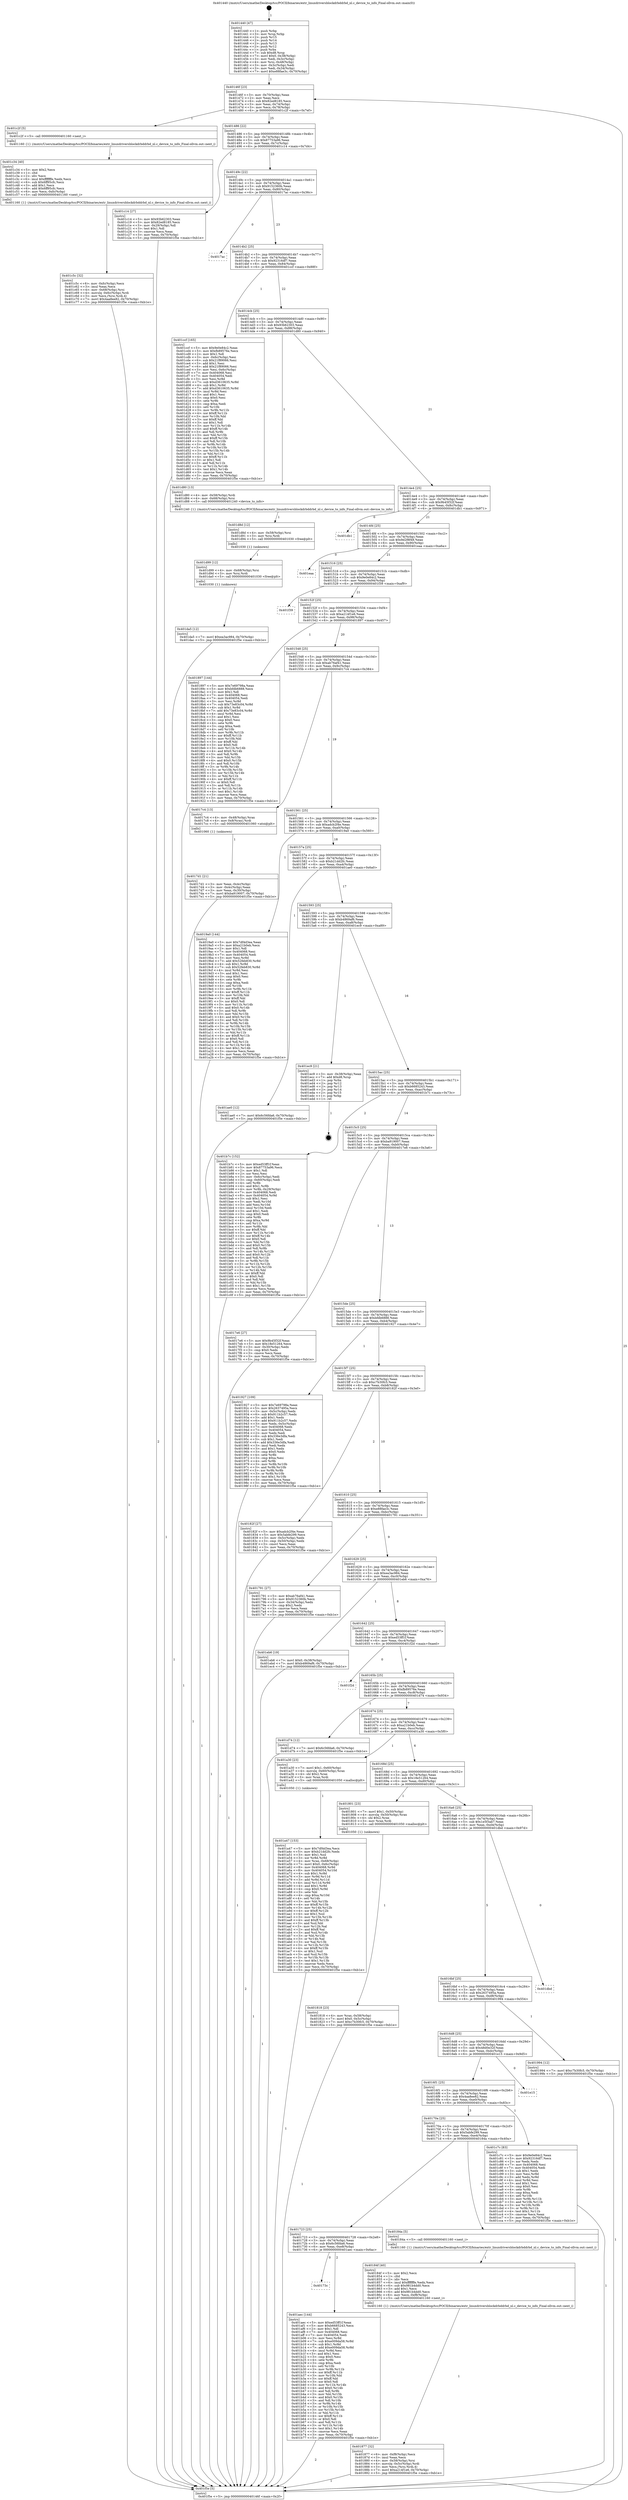 digraph "0x401440" {
  label = "0x401440 (/mnt/c/Users/mathe/Desktop/tcc/POCII/binaries/extr_linuxdriversblockdrbddrbd_nl.c_device_to_info_Final-ollvm.out::main(0))"
  labelloc = "t"
  node[shape=record]

  Entry [label="",width=0.3,height=0.3,shape=circle,fillcolor=black,style=filled]
  "0x40146f" [label="{
     0x40146f [23]\l
     | [instrs]\l
     &nbsp;&nbsp;0x40146f \<+3\>: mov -0x70(%rbp),%eax\l
     &nbsp;&nbsp;0x401472 \<+2\>: mov %eax,%ecx\l
     &nbsp;&nbsp;0x401474 \<+6\>: sub $0x82ed8185,%ecx\l
     &nbsp;&nbsp;0x40147a \<+3\>: mov %eax,-0x74(%rbp)\l
     &nbsp;&nbsp;0x40147d \<+3\>: mov %ecx,-0x78(%rbp)\l
     &nbsp;&nbsp;0x401480 \<+6\>: je 0000000000401c2f \<main+0x7ef\>\l
  }"]
  "0x401c2f" [label="{
     0x401c2f [5]\l
     | [instrs]\l
     &nbsp;&nbsp;0x401c2f \<+5\>: call 0000000000401160 \<next_i\>\l
     | [calls]\l
     &nbsp;&nbsp;0x401160 \{1\} (/mnt/c/Users/mathe/Desktop/tcc/POCII/binaries/extr_linuxdriversblockdrbddrbd_nl.c_device_to_info_Final-ollvm.out::next_i)\l
  }"]
  "0x401486" [label="{
     0x401486 [22]\l
     | [instrs]\l
     &nbsp;&nbsp;0x401486 \<+5\>: jmp 000000000040148b \<main+0x4b\>\l
     &nbsp;&nbsp;0x40148b \<+3\>: mov -0x74(%rbp),%eax\l
     &nbsp;&nbsp;0x40148e \<+5\>: sub $0x87753a96,%eax\l
     &nbsp;&nbsp;0x401493 \<+3\>: mov %eax,-0x7c(%rbp)\l
     &nbsp;&nbsp;0x401496 \<+6\>: je 0000000000401c14 \<main+0x7d4\>\l
  }"]
  Exit [label="",width=0.3,height=0.3,shape=circle,fillcolor=black,style=filled,peripheries=2]
  "0x401c14" [label="{
     0x401c14 [27]\l
     | [instrs]\l
     &nbsp;&nbsp;0x401c14 \<+5\>: mov $0x93b62303,%eax\l
     &nbsp;&nbsp;0x401c19 \<+5\>: mov $0x82ed8185,%ecx\l
     &nbsp;&nbsp;0x401c1e \<+3\>: mov -0x29(%rbp),%dl\l
     &nbsp;&nbsp;0x401c21 \<+3\>: test $0x1,%dl\l
     &nbsp;&nbsp;0x401c24 \<+3\>: cmovne %ecx,%eax\l
     &nbsp;&nbsp;0x401c27 \<+3\>: mov %eax,-0x70(%rbp)\l
     &nbsp;&nbsp;0x401c2a \<+5\>: jmp 0000000000401f5e \<main+0xb1e\>\l
  }"]
  "0x40149c" [label="{
     0x40149c [22]\l
     | [instrs]\l
     &nbsp;&nbsp;0x40149c \<+5\>: jmp 00000000004014a1 \<main+0x61\>\l
     &nbsp;&nbsp;0x4014a1 \<+3\>: mov -0x74(%rbp),%eax\l
     &nbsp;&nbsp;0x4014a4 \<+5\>: sub $0x9152360b,%eax\l
     &nbsp;&nbsp;0x4014a9 \<+3\>: mov %eax,-0x80(%rbp)\l
     &nbsp;&nbsp;0x4014ac \<+6\>: je 00000000004017ac \<main+0x36c\>\l
  }"]
  "0x401da5" [label="{
     0x401da5 [12]\l
     | [instrs]\l
     &nbsp;&nbsp;0x401da5 \<+7\>: movl $0xea3ac984,-0x70(%rbp)\l
     &nbsp;&nbsp;0x401dac \<+5\>: jmp 0000000000401f5e \<main+0xb1e\>\l
  }"]
  "0x4017ac" [label="{
     0x4017ac\l
  }", style=dashed]
  "0x4014b2" [label="{
     0x4014b2 [25]\l
     | [instrs]\l
     &nbsp;&nbsp;0x4014b2 \<+5\>: jmp 00000000004014b7 \<main+0x77\>\l
     &nbsp;&nbsp;0x4014b7 \<+3\>: mov -0x74(%rbp),%eax\l
     &nbsp;&nbsp;0x4014ba \<+5\>: sub $0x92316df7,%eax\l
     &nbsp;&nbsp;0x4014bf \<+6\>: mov %eax,-0x84(%rbp)\l
     &nbsp;&nbsp;0x4014c5 \<+6\>: je 0000000000401ccf \<main+0x88f\>\l
  }"]
  "0x401d99" [label="{
     0x401d99 [12]\l
     | [instrs]\l
     &nbsp;&nbsp;0x401d99 \<+4\>: mov -0x68(%rbp),%rsi\l
     &nbsp;&nbsp;0x401d9d \<+3\>: mov %rsi,%rdi\l
     &nbsp;&nbsp;0x401da0 \<+5\>: call 0000000000401030 \<free@plt\>\l
     | [calls]\l
     &nbsp;&nbsp;0x401030 \{1\} (unknown)\l
  }"]
  "0x401ccf" [label="{
     0x401ccf [165]\l
     | [instrs]\l
     &nbsp;&nbsp;0x401ccf \<+5\>: mov $0x9e0e84c2,%eax\l
     &nbsp;&nbsp;0x401cd4 \<+5\>: mov $0xfb89576e,%ecx\l
     &nbsp;&nbsp;0x401cd9 \<+2\>: mov $0x1,%dl\l
     &nbsp;&nbsp;0x401cdb \<+3\>: mov -0x6c(%rbp),%esi\l
     &nbsp;&nbsp;0x401cde \<+6\>: sub $0x21f89066,%esi\l
     &nbsp;&nbsp;0x401ce4 \<+3\>: add $0x1,%esi\l
     &nbsp;&nbsp;0x401ce7 \<+6\>: add $0x21f89066,%esi\l
     &nbsp;&nbsp;0x401ced \<+3\>: mov %esi,-0x6c(%rbp)\l
     &nbsp;&nbsp;0x401cf0 \<+7\>: mov 0x404068,%esi\l
     &nbsp;&nbsp;0x401cf7 \<+7\>: mov 0x404054,%edi\l
     &nbsp;&nbsp;0x401cfe \<+3\>: mov %esi,%r8d\l
     &nbsp;&nbsp;0x401d01 \<+7\>: sub $0xd3610635,%r8d\l
     &nbsp;&nbsp;0x401d08 \<+4\>: sub $0x1,%r8d\l
     &nbsp;&nbsp;0x401d0c \<+7\>: add $0xd3610635,%r8d\l
     &nbsp;&nbsp;0x401d13 \<+4\>: imul %r8d,%esi\l
     &nbsp;&nbsp;0x401d17 \<+3\>: and $0x1,%esi\l
     &nbsp;&nbsp;0x401d1a \<+3\>: cmp $0x0,%esi\l
     &nbsp;&nbsp;0x401d1d \<+4\>: sete %r9b\l
     &nbsp;&nbsp;0x401d21 \<+3\>: cmp $0xa,%edi\l
     &nbsp;&nbsp;0x401d24 \<+4\>: setl %r10b\l
     &nbsp;&nbsp;0x401d28 \<+3\>: mov %r9b,%r11b\l
     &nbsp;&nbsp;0x401d2b \<+4\>: xor $0xff,%r11b\l
     &nbsp;&nbsp;0x401d2f \<+3\>: mov %r10b,%bl\l
     &nbsp;&nbsp;0x401d32 \<+3\>: xor $0xff,%bl\l
     &nbsp;&nbsp;0x401d35 \<+3\>: xor $0x1,%dl\l
     &nbsp;&nbsp;0x401d38 \<+3\>: mov %r11b,%r14b\l
     &nbsp;&nbsp;0x401d3b \<+4\>: and $0xff,%r14b\l
     &nbsp;&nbsp;0x401d3f \<+3\>: and %dl,%r9b\l
     &nbsp;&nbsp;0x401d42 \<+3\>: mov %bl,%r15b\l
     &nbsp;&nbsp;0x401d45 \<+4\>: and $0xff,%r15b\l
     &nbsp;&nbsp;0x401d49 \<+3\>: and %dl,%r10b\l
     &nbsp;&nbsp;0x401d4c \<+3\>: or %r9b,%r14b\l
     &nbsp;&nbsp;0x401d4f \<+3\>: or %r10b,%r15b\l
     &nbsp;&nbsp;0x401d52 \<+3\>: xor %r15b,%r14b\l
     &nbsp;&nbsp;0x401d55 \<+3\>: or %bl,%r11b\l
     &nbsp;&nbsp;0x401d58 \<+4\>: xor $0xff,%r11b\l
     &nbsp;&nbsp;0x401d5c \<+3\>: or $0x1,%dl\l
     &nbsp;&nbsp;0x401d5f \<+3\>: and %dl,%r11b\l
     &nbsp;&nbsp;0x401d62 \<+3\>: or %r11b,%r14b\l
     &nbsp;&nbsp;0x401d65 \<+4\>: test $0x1,%r14b\l
     &nbsp;&nbsp;0x401d69 \<+3\>: cmovne %ecx,%eax\l
     &nbsp;&nbsp;0x401d6c \<+3\>: mov %eax,-0x70(%rbp)\l
     &nbsp;&nbsp;0x401d6f \<+5\>: jmp 0000000000401f5e \<main+0xb1e\>\l
  }"]
  "0x4014cb" [label="{
     0x4014cb [25]\l
     | [instrs]\l
     &nbsp;&nbsp;0x4014cb \<+5\>: jmp 00000000004014d0 \<main+0x90\>\l
     &nbsp;&nbsp;0x4014d0 \<+3\>: mov -0x74(%rbp),%eax\l
     &nbsp;&nbsp;0x4014d3 \<+5\>: sub $0x93b62303,%eax\l
     &nbsp;&nbsp;0x4014d8 \<+6\>: mov %eax,-0x88(%rbp)\l
     &nbsp;&nbsp;0x4014de \<+6\>: je 0000000000401d80 \<main+0x940\>\l
  }"]
  "0x401d8d" [label="{
     0x401d8d [12]\l
     | [instrs]\l
     &nbsp;&nbsp;0x401d8d \<+4\>: mov -0x58(%rbp),%rsi\l
     &nbsp;&nbsp;0x401d91 \<+3\>: mov %rsi,%rdi\l
     &nbsp;&nbsp;0x401d94 \<+5\>: call 0000000000401030 \<free@plt\>\l
     | [calls]\l
     &nbsp;&nbsp;0x401030 \{1\} (unknown)\l
  }"]
  "0x401d80" [label="{
     0x401d80 [13]\l
     | [instrs]\l
     &nbsp;&nbsp;0x401d80 \<+4\>: mov -0x58(%rbp),%rdi\l
     &nbsp;&nbsp;0x401d84 \<+4\>: mov -0x68(%rbp),%rsi\l
     &nbsp;&nbsp;0x401d88 \<+5\>: call 0000000000401240 \<device_to_info\>\l
     | [calls]\l
     &nbsp;&nbsp;0x401240 \{1\} (/mnt/c/Users/mathe/Desktop/tcc/POCII/binaries/extr_linuxdriversblockdrbddrbd_nl.c_device_to_info_Final-ollvm.out::device_to_info)\l
  }"]
  "0x4014e4" [label="{
     0x4014e4 [25]\l
     | [instrs]\l
     &nbsp;&nbsp;0x4014e4 \<+5\>: jmp 00000000004014e9 \<main+0xa9\>\l
     &nbsp;&nbsp;0x4014e9 \<+3\>: mov -0x74(%rbp),%eax\l
     &nbsp;&nbsp;0x4014ec \<+5\>: sub $0x9b45f32f,%eax\l
     &nbsp;&nbsp;0x4014f1 \<+6\>: mov %eax,-0x8c(%rbp)\l
     &nbsp;&nbsp;0x4014f7 \<+6\>: je 0000000000401db1 \<main+0x971\>\l
  }"]
  "0x401c5c" [label="{
     0x401c5c [32]\l
     | [instrs]\l
     &nbsp;&nbsp;0x401c5c \<+6\>: mov -0xfc(%rbp),%ecx\l
     &nbsp;&nbsp;0x401c62 \<+3\>: imul %eax,%ecx\l
     &nbsp;&nbsp;0x401c65 \<+4\>: mov -0x68(%rbp),%rsi\l
     &nbsp;&nbsp;0x401c69 \<+4\>: movslq -0x6c(%rbp),%rdi\l
     &nbsp;&nbsp;0x401c6d \<+3\>: mov %ecx,(%rsi,%rdi,4)\l
     &nbsp;&nbsp;0x401c70 \<+7\>: movl $0x4aa8ee82,-0x70(%rbp)\l
     &nbsp;&nbsp;0x401c77 \<+5\>: jmp 0000000000401f5e \<main+0xb1e\>\l
  }"]
  "0x401db1" [label="{
     0x401db1\l
  }", style=dashed]
  "0x4014fd" [label="{
     0x4014fd [25]\l
     | [instrs]\l
     &nbsp;&nbsp;0x4014fd \<+5\>: jmp 0000000000401502 \<main+0xc2\>\l
     &nbsp;&nbsp;0x401502 \<+3\>: mov -0x74(%rbp),%eax\l
     &nbsp;&nbsp;0x401505 \<+5\>: sub $0x9d2f8f48,%eax\l
     &nbsp;&nbsp;0x40150a \<+6\>: mov %eax,-0x90(%rbp)\l
     &nbsp;&nbsp;0x401510 \<+6\>: je 0000000000401eaa \<main+0xa6a\>\l
  }"]
  "0x401c34" [label="{
     0x401c34 [40]\l
     | [instrs]\l
     &nbsp;&nbsp;0x401c34 \<+5\>: mov $0x2,%ecx\l
     &nbsp;&nbsp;0x401c39 \<+1\>: cltd\l
     &nbsp;&nbsp;0x401c3a \<+2\>: idiv %ecx\l
     &nbsp;&nbsp;0x401c3c \<+6\>: imul $0xfffffffe,%edx,%ecx\l
     &nbsp;&nbsp;0x401c42 \<+6\>: sub $0x6ff95cfc,%ecx\l
     &nbsp;&nbsp;0x401c48 \<+3\>: add $0x1,%ecx\l
     &nbsp;&nbsp;0x401c4b \<+6\>: add $0x6ff95cfc,%ecx\l
     &nbsp;&nbsp;0x401c51 \<+6\>: mov %ecx,-0xfc(%rbp)\l
     &nbsp;&nbsp;0x401c57 \<+5\>: call 0000000000401160 \<next_i\>\l
     | [calls]\l
     &nbsp;&nbsp;0x401160 \{1\} (/mnt/c/Users/mathe/Desktop/tcc/POCII/binaries/extr_linuxdriversblockdrbddrbd_nl.c_device_to_info_Final-ollvm.out::next_i)\l
  }"]
  "0x401eaa" [label="{
     0x401eaa\l
  }", style=dashed]
  "0x401516" [label="{
     0x401516 [25]\l
     | [instrs]\l
     &nbsp;&nbsp;0x401516 \<+5\>: jmp 000000000040151b \<main+0xdb\>\l
     &nbsp;&nbsp;0x40151b \<+3\>: mov -0x74(%rbp),%eax\l
     &nbsp;&nbsp;0x40151e \<+5\>: sub $0x9e0e84c2,%eax\l
     &nbsp;&nbsp;0x401523 \<+6\>: mov %eax,-0x94(%rbp)\l
     &nbsp;&nbsp;0x401529 \<+6\>: je 0000000000401f39 \<main+0xaf9\>\l
  }"]
  "0x40173c" [label="{
     0x40173c\l
  }", style=dashed]
  "0x401f39" [label="{
     0x401f39\l
  }", style=dashed]
  "0x40152f" [label="{
     0x40152f [25]\l
     | [instrs]\l
     &nbsp;&nbsp;0x40152f \<+5\>: jmp 0000000000401534 \<main+0xf4\>\l
     &nbsp;&nbsp;0x401534 \<+3\>: mov -0x74(%rbp),%eax\l
     &nbsp;&nbsp;0x401537 \<+5\>: sub $0xa214f1e6,%eax\l
     &nbsp;&nbsp;0x40153c \<+6\>: mov %eax,-0x98(%rbp)\l
     &nbsp;&nbsp;0x401542 \<+6\>: je 0000000000401897 \<main+0x457\>\l
  }"]
  "0x401aec" [label="{
     0x401aec [144]\l
     | [instrs]\l
     &nbsp;&nbsp;0x401aec \<+5\>: mov $0xed53ff1f,%eax\l
     &nbsp;&nbsp;0x401af1 \<+5\>: mov $0xb6685243,%ecx\l
     &nbsp;&nbsp;0x401af6 \<+2\>: mov $0x1,%dl\l
     &nbsp;&nbsp;0x401af8 \<+7\>: mov 0x404068,%esi\l
     &nbsp;&nbsp;0x401aff \<+7\>: mov 0x404054,%edi\l
     &nbsp;&nbsp;0x401b06 \<+3\>: mov %esi,%r8d\l
     &nbsp;&nbsp;0x401b09 \<+7\>: sub $0xe009da58,%r8d\l
     &nbsp;&nbsp;0x401b10 \<+4\>: sub $0x1,%r8d\l
     &nbsp;&nbsp;0x401b14 \<+7\>: add $0xe009da58,%r8d\l
     &nbsp;&nbsp;0x401b1b \<+4\>: imul %r8d,%esi\l
     &nbsp;&nbsp;0x401b1f \<+3\>: and $0x1,%esi\l
     &nbsp;&nbsp;0x401b22 \<+3\>: cmp $0x0,%esi\l
     &nbsp;&nbsp;0x401b25 \<+4\>: sete %r9b\l
     &nbsp;&nbsp;0x401b29 \<+3\>: cmp $0xa,%edi\l
     &nbsp;&nbsp;0x401b2c \<+4\>: setl %r10b\l
     &nbsp;&nbsp;0x401b30 \<+3\>: mov %r9b,%r11b\l
     &nbsp;&nbsp;0x401b33 \<+4\>: xor $0xff,%r11b\l
     &nbsp;&nbsp;0x401b37 \<+3\>: mov %r10b,%bl\l
     &nbsp;&nbsp;0x401b3a \<+3\>: xor $0xff,%bl\l
     &nbsp;&nbsp;0x401b3d \<+3\>: xor $0x0,%dl\l
     &nbsp;&nbsp;0x401b40 \<+3\>: mov %r11b,%r14b\l
     &nbsp;&nbsp;0x401b43 \<+4\>: and $0x0,%r14b\l
     &nbsp;&nbsp;0x401b47 \<+3\>: and %dl,%r9b\l
     &nbsp;&nbsp;0x401b4a \<+3\>: mov %bl,%r15b\l
     &nbsp;&nbsp;0x401b4d \<+4\>: and $0x0,%r15b\l
     &nbsp;&nbsp;0x401b51 \<+3\>: and %dl,%r10b\l
     &nbsp;&nbsp;0x401b54 \<+3\>: or %r9b,%r14b\l
     &nbsp;&nbsp;0x401b57 \<+3\>: or %r10b,%r15b\l
     &nbsp;&nbsp;0x401b5a \<+3\>: xor %r15b,%r14b\l
     &nbsp;&nbsp;0x401b5d \<+3\>: or %bl,%r11b\l
     &nbsp;&nbsp;0x401b60 \<+4\>: xor $0xff,%r11b\l
     &nbsp;&nbsp;0x401b64 \<+3\>: or $0x0,%dl\l
     &nbsp;&nbsp;0x401b67 \<+3\>: and %dl,%r11b\l
     &nbsp;&nbsp;0x401b6a \<+3\>: or %r11b,%r14b\l
     &nbsp;&nbsp;0x401b6d \<+4\>: test $0x1,%r14b\l
     &nbsp;&nbsp;0x401b71 \<+3\>: cmovne %ecx,%eax\l
     &nbsp;&nbsp;0x401b74 \<+3\>: mov %eax,-0x70(%rbp)\l
     &nbsp;&nbsp;0x401b77 \<+5\>: jmp 0000000000401f5e \<main+0xb1e\>\l
  }"]
  "0x401897" [label="{
     0x401897 [144]\l
     | [instrs]\l
     &nbsp;&nbsp;0x401897 \<+5\>: mov $0x7e69798a,%eax\l
     &nbsp;&nbsp;0x40189c \<+5\>: mov $0xbfdb6888,%ecx\l
     &nbsp;&nbsp;0x4018a1 \<+2\>: mov $0x1,%dl\l
     &nbsp;&nbsp;0x4018a3 \<+7\>: mov 0x404068,%esi\l
     &nbsp;&nbsp;0x4018aa \<+7\>: mov 0x404054,%edi\l
     &nbsp;&nbsp;0x4018b1 \<+3\>: mov %esi,%r8d\l
     &nbsp;&nbsp;0x4018b4 \<+7\>: sub $0x73e83c04,%r8d\l
     &nbsp;&nbsp;0x4018bb \<+4\>: sub $0x1,%r8d\l
     &nbsp;&nbsp;0x4018bf \<+7\>: add $0x73e83c04,%r8d\l
     &nbsp;&nbsp;0x4018c6 \<+4\>: imul %r8d,%esi\l
     &nbsp;&nbsp;0x4018ca \<+3\>: and $0x1,%esi\l
     &nbsp;&nbsp;0x4018cd \<+3\>: cmp $0x0,%esi\l
     &nbsp;&nbsp;0x4018d0 \<+4\>: sete %r9b\l
     &nbsp;&nbsp;0x4018d4 \<+3\>: cmp $0xa,%edi\l
     &nbsp;&nbsp;0x4018d7 \<+4\>: setl %r10b\l
     &nbsp;&nbsp;0x4018db \<+3\>: mov %r9b,%r11b\l
     &nbsp;&nbsp;0x4018de \<+4\>: xor $0xff,%r11b\l
     &nbsp;&nbsp;0x4018e2 \<+3\>: mov %r10b,%bl\l
     &nbsp;&nbsp;0x4018e5 \<+3\>: xor $0xff,%bl\l
     &nbsp;&nbsp;0x4018e8 \<+3\>: xor $0x0,%dl\l
     &nbsp;&nbsp;0x4018eb \<+3\>: mov %r11b,%r14b\l
     &nbsp;&nbsp;0x4018ee \<+4\>: and $0x0,%r14b\l
     &nbsp;&nbsp;0x4018f2 \<+3\>: and %dl,%r9b\l
     &nbsp;&nbsp;0x4018f5 \<+3\>: mov %bl,%r15b\l
     &nbsp;&nbsp;0x4018f8 \<+4\>: and $0x0,%r15b\l
     &nbsp;&nbsp;0x4018fc \<+3\>: and %dl,%r10b\l
     &nbsp;&nbsp;0x4018ff \<+3\>: or %r9b,%r14b\l
     &nbsp;&nbsp;0x401902 \<+3\>: or %r10b,%r15b\l
     &nbsp;&nbsp;0x401905 \<+3\>: xor %r15b,%r14b\l
     &nbsp;&nbsp;0x401908 \<+3\>: or %bl,%r11b\l
     &nbsp;&nbsp;0x40190b \<+4\>: xor $0xff,%r11b\l
     &nbsp;&nbsp;0x40190f \<+3\>: or $0x0,%dl\l
     &nbsp;&nbsp;0x401912 \<+3\>: and %dl,%r11b\l
     &nbsp;&nbsp;0x401915 \<+3\>: or %r11b,%r14b\l
     &nbsp;&nbsp;0x401918 \<+4\>: test $0x1,%r14b\l
     &nbsp;&nbsp;0x40191c \<+3\>: cmovne %ecx,%eax\l
     &nbsp;&nbsp;0x40191f \<+3\>: mov %eax,-0x70(%rbp)\l
     &nbsp;&nbsp;0x401922 \<+5\>: jmp 0000000000401f5e \<main+0xb1e\>\l
  }"]
  "0x401548" [label="{
     0x401548 [25]\l
     | [instrs]\l
     &nbsp;&nbsp;0x401548 \<+5\>: jmp 000000000040154d \<main+0x10d\>\l
     &nbsp;&nbsp;0x40154d \<+3\>: mov -0x74(%rbp),%eax\l
     &nbsp;&nbsp;0x401550 \<+5\>: sub $0xab76af41,%eax\l
     &nbsp;&nbsp;0x401555 \<+6\>: mov %eax,-0x9c(%rbp)\l
     &nbsp;&nbsp;0x40155b \<+6\>: je 00000000004017c4 \<main+0x384\>\l
  }"]
  "0x401a47" [label="{
     0x401a47 [153]\l
     | [instrs]\l
     &nbsp;&nbsp;0x401a47 \<+5\>: mov $0x7df4d3ea,%ecx\l
     &nbsp;&nbsp;0x401a4c \<+5\>: mov $0xb21dd2fc,%edx\l
     &nbsp;&nbsp;0x401a51 \<+3\>: mov $0x1,%sil\l
     &nbsp;&nbsp;0x401a54 \<+3\>: xor %r8d,%r8d\l
     &nbsp;&nbsp;0x401a57 \<+4\>: mov %rax,-0x68(%rbp)\l
     &nbsp;&nbsp;0x401a5b \<+7\>: movl $0x0,-0x6c(%rbp)\l
     &nbsp;&nbsp;0x401a62 \<+8\>: mov 0x404068,%r9d\l
     &nbsp;&nbsp;0x401a6a \<+8\>: mov 0x404054,%r10d\l
     &nbsp;&nbsp;0x401a72 \<+4\>: sub $0x1,%r8d\l
     &nbsp;&nbsp;0x401a76 \<+3\>: mov %r9d,%r11d\l
     &nbsp;&nbsp;0x401a79 \<+3\>: add %r8d,%r11d\l
     &nbsp;&nbsp;0x401a7c \<+4\>: imul %r11d,%r9d\l
     &nbsp;&nbsp;0x401a80 \<+4\>: and $0x1,%r9d\l
     &nbsp;&nbsp;0x401a84 \<+4\>: cmp $0x0,%r9d\l
     &nbsp;&nbsp;0x401a88 \<+3\>: sete %bl\l
     &nbsp;&nbsp;0x401a8b \<+4\>: cmp $0xa,%r10d\l
     &nbsp;&nbsp;0x401a8f \<+4\>: setl %r14b\l
     &nbsp;&nbsp;0x401a93 \<+3\>: mov %bl,%r15b\l
     &nbsp;&nbsp;0x401a96 \<+4\>: xor $0xff,%r15b\l
     &nbsp;&nbsp;0x401a9a \<+3\>: mov %r14b,%r12b\l
     &nbsp;&nbsp;0x401a9d \<+4\>: xor $0xff,%r12b\l
     &nbsp;&nbsp;0x401aa1 \<+4\>: xor $0x1,%sil\l
     &nbsp;&nbsp;0x401aa5 \<+3\>: mov %r15b,%r13b\l
     &nbsp;&nbsp;0x401aa8 \<+4\>: and $0xff,%r13b\l
     &nbsp;&nbsp;0x401aac \<+3\>: and %sil,%bl\l
     &nbsp;&nbsp;0x401aaf \<+3\>: mov %r12b,%al\l
     &nbsp;&nbsp;0x401ab2 \<+2\>: and $0xff,%al\l
     &nbsp;&nbsp;0x401ab4 \<+3\>: and %sil,%r14b\l
     &nbsp;&nbsp;0x401ab7 \<+3\>: or %bl,%r13b\l
     &nbsp;&nbsp;0x401aba \<+3\>: or %r14b,%al\l
     &nbsp;&nbsp;0x401abd \<+3\>: xor %al,%r13b\l
     &nbsp;&nbsp;0x401ac0 \<+3\>: or %r12b,%r15b\l
     &nbsp;&nbsp;0x401ac3 \<+4\>: xor $0xff,%r15b\l
     &nbsp;&nbsp;0x401ac7 \<+4\>: or $0x1,%sil\l
     &nbsp;&nbsp;0x401acb \<+3\>: and %sil,%r15b\l
     &nbsp;&nbsp;0x401ace \<+3\>: or %r15b,%r13b\l
     &nbsp;&nbsp;0x401ad1 \<+4\>: test $0x1,%r13b\l
     &nbsp;&nbsp;0x401ad5 \<+3\>: cmovne %edx,%ecx\l
     &nbsp;&nbsp;0x401ad8 \<+3\>: mov %ecx,-0x70(%rbp)\l
     &nbsp;&nbsp;0x401adb \<+5\>: jmp 0000000000401f5e \<main+0xb1e\>\l
  }"]
  "0x4017c4" [label="{
     0x4017c4 [13]\l
     | [instrs]\l
     &nbsp;&nbsp;0x4017c4 \<+4\>: mov -0x48(%rbp),%rax\l
     &nbsp;&nbsp;0x4017c8 \<+4\>: mov 0x8(%rax),%rdi\l
     &nbsp;&nbsp;0x4017cc \<+5\>: call 0000000000401060 \<atoi@plt\>\l
     | [calls]\l
     &nbsp;&nbsp;0x401060 \{1\} (unknown)\l
  }"]
  "0x401561" [label="{
     0x401561 [25]\l
     | [instrs]\l
     &nbsp;&nbsp;0x401561 \<+5\>: jmp 0000000000401566 \<main+0x126\>\l
     &nbsp;&nbsp;0x401566 \<+3\>: mov -0x74(%rbp),%eax\l
     &nbsp;&nbsp;0x401569 \<+5\>: sub $0xadcb2f4e,%eax\l
     &nbsp;&nbsp;0x40156e \<+6\>: mov %eax,-0xa0(%rbp)\l
     &nbsp;&nbsp;0x401574 \<+6\>: je 00000000004019a0 \<main+0x560\>\l
  }"]
  "0x401877" [label="{
     0x401877 [32]\l
     | [instrs]\l
     &nbsp;&nbsp;0x401877 \<+6\>: mov -0xf8(%rbp),%ecx\l
     &nbsp;&nbsp;0x40187d \<+3\>: imul %eax,%ecx\l
     &nbsp;&nbsp;0x401880 \<+4\>: mov -0x58(%rbp),%rsi\l
     &nbsp;&nbsp;0x401884 \<+4\>: movslq -0x5c(%rbp),%rdi\l
     &nbsp;&nbsp;0x401888 \<+3\>: mov %ecx,(%rsi,%rdi,4)\l
     &nbsp;&nbsp;0x40188b \<+7\>: movl $0xa214f1e6,-0x70(%rbp)\l
     &nbsp;&nbsp;0x401892 \<+5\>: jmp 0000000000401f5e \<main+0xb1e\>\l
  }"]
  "0x4019a0" [label="{
     0x4019a0 [144]\l
     | [instrs]\l
     &nbsp;&nbsp;0x4019a0 \<+5\>: mov $0x7df4d3ea,%eax\l
     &nbsp;&nbsp;0x4019a5 \<+5\>: mov $0xa21b0eb,%ecx\l
     &nbsp;&nbsp;0x4019aa \<+2\>: mov $0x1,%dl\l
     &nbsp;&nbsp;0x4019ac \<+7\>: mov 0x404068,%esi\l
     &nbsp;&nbsp;0x4019b3 \<+7\>: mov 0x404054,%edi\l
     &nbsp;&nbsp;0x4019ba \<+3\>: mov %esi,%r8d\l
     &nbsp;&nbsp;0x4019bd \<+7\>: add $0x52feb830,%r8d\l
     &nbsp;&nbsp;0x4019c4 \<+4\>: sub $0x1,%r8d\l
     &nbsp;&nbsp;0x4019c8 \<+7\>: sub $0x52feb830,%r8d\l
     &nbsp;&nbsp;0x4019cf \<+4\>: imul %r8d,%esi\l
     &nbsp;&nbsp;0x4019d3 \<+3\>: and $0x1,%esi\l
     &nbsp;&nbsp;0x4019d6 \<+3\>: cmp $0x0,%esi\l
     &nbsp;&nbsp;0x4019d9 \<+4\>: sete %r9b\l
     &nbsp;&nbsp;0x4019dd \<+3\>: cmp $0xa,%edi\l
     &nbsp;&nbsp;0x4019e0 \<+4\>: setl %r10b\l
     &nbsp;&nbsp;0x4019e4 \<+3\>: mov %r9b,%r11b\l
     &nbsp;&nbsp;0x4019e7 \<+4\>: xor $0xff,%r11b\l
     &nbsp;&nbsp;0x4019eb \<+3\>: mov %r10b,%bl\l
     &nbsp;&nbsp;0x4019ee \<+3\>: xor $0xff,%bl\l
     &nbsp;&nbsp;0x4019f1 \<+3\>: xor $0x0,%dl\l
     &nbsp;&nbsp;0x4019f4 \<+3\>: mov %r11b,%r14b\l
     &nbsp;&nbsp;0x4019f7 \<+4\>: and $0x0,%r14b\l
     &nbsp;&nbsp;0x4019fb \<+3\>: and %dl,%r9b\l
     &nbsp;&nbsp;0x4019fe \<+3\>: mov %bl,%r15b\l
     &nbsp;&nbsp;0x401a01 \<+4\>: and $0x0,%r15b\l
     &nbsp;&nbsp;0x401a05 \<+3\>: and %dl,%r10b\l
     &nbsp;&nbsp;0x401a08 \<+3\>: or %r9b,%r14b\l
     &nbsp;&nbsp;0x401a0b \<+3\>: or %r10b,%r15b\l
     &nbsp;&nbsp;0x401a0e \<+3\>: xor %r15b,%r14b\l
     &nbsp;&nbsp;0x401a11 \<+3\>: or %bl,%r11b\l
     &nbsp;&nbsp;0x401a14 \<+4\>: xor $0xff,%r11b\l
     &nbsp;&nbsp;0x401a18 \<+3\>: or $0x0,%dl\l
     &nbsp;&nbsp;0x401a1b \<+3\>: and %dl,%r11b\l
     &nbsp;&nbsp;0x401a1e \<+3\>: or %r11b,%r14b\l
     &nbsp;&nbsp;0x401a21 \<+4\>: test $0x1,%r14b\l
     &nbsp;&nbsp;0x401a25 \<+3\>: cmovne %ecx,%eax\l
     &nbsp;&nbsp;0x401a28 \<+3\>: mov %eax,-0x70(%rbp)\l
     &nbsp;&nbsp;0x401a2b \<+5\>: jmp 0000000000401f5e \<main+0xb1e\>\l
  }"]
  "0x40157a" [label="{
     0x40157a [25]\l
     | [instrs]\l
     &nbsp;&nbsp;0x40157a \<+5\>: jmp 000000000040157f \<main+0x13f\>\l
     &nbsp;&nbsp;0x40157f \<+3\>: mov -0x74(%rbp),%eax\l
     &nbsp;&nbsp;0x401582 \<+5\>: sub $0xb21dd2fc,%eax\l
     &nbsp;&nbsp;0x401587 \<+6\>: mov %eax,-0xa4(%rbp)\l
     &nbsp;&nbsp;0x40158d \<+6\>: je 0000000000401ae0 \<main+0x6a0\>\l
  }"]
  "0x40184f" [label="{
     0x40184f [40]\l
     | [instrs]\l
     &nbsp;&nbsp;0x40184f \<+5\>: mov $0x2,%ecx\l
     &nbsp;&nbsp;0x401854 \<+1\>: cltd\l
     &nbsp;&nbsp;0x401855 \<+2\>: idiv %ecx\l
     &nbsp;&nbsp;0x401857 \<+6\>: imul $0xfffffffe,%edx,%ecx\l
     &nbsp;&nbsp;0x40185d \<+6\>: sub $0x981b4dd0,%ecx\l
     &nbsp;&nbsp;0x401863 \<+3\>: add $0x1,%ecx\l
     &nbsp;&nbsp;0x401866 \<+6\>: add $0x981b4dd0,%ecx\l
     &nbsp;&nbsp;0x40186c \<+6\>: mov %ecx,-0xf8(%rbp)\l
     &nbsp;&nbsp;0x401872 \<+5\>: call 0000000000401160 \<next_i\>\l
     | [calls]\l
     &nbsp;&nbsp;0x401160 \{1\} (/mnt/c/Users/mathe/Desktop/tcc/POCII/binaries/extr_linuxdriversblockdrbddrbd_nl.c_device_to_info_Final-ollvm.out::next_i)\l
  }"]
  "0x401ae0" [label="{
     0x401ae0 [12]\l
     | [instrs]\l
     &nbsp;&nbsp;0x401ae0 \<+7\>: movl $0x6c56fda6,-0x70(%rbp)\l
     &nbsp;&nbsp;0x401ae7 \<+5\>: jmp 0000000000401f5e \<main+0xb1e\>\l
  }"]
  "0x401593" [label="{
     0x401593 [25]\l
     | [instrs]\l
     &nbsp;&nbsp;0x401593 \<+5\>: jmp 0000000000401598 \<main+0x158\>\l
     &nbsp;&nbsp;0x401598 \<+3\>: mov -0x74(%rbp),%eax\l
     &nbsp;&nbsp;0x40159b \<+5\>: sub $0xb4869af6,%eax\l
     &nbsp;&nbsp;0x4015a0 \<+6\>: mov %eax,-0xa8(%rbp)\l
     &nbsp;&nbsp;0x4015a6 \<+6\>: je 0000000000401ec9 \<main+0xa89\>\l
  }"]
  "0x401723" [label="{
     0x401723 [25]\l
     | [instrs]\l
     &nbsp;&nbsp;0x401723 \<+5\>: jmp 0000000000401728 \<main+0x2e8\>\l
     &nbsp;&nbsp;0x401728 \<+3\>: mov -0x74(%rbp),%eax\l
     &nbsp;&nbsp;0x40172b \<+5\>: sub $0x6c56fda6,%eax\l
     &nbsp;&nbsp;0x401730 \<+6\>: mov %eax,-0xe8(%rbp)\l
     &nbsp;&nbsp;0x401736 \<+6\>: je 0000000000401aec \<main+0x6ac\>\l
  }"]
  "0x401ec9" [label="{
     0x401ec9 [21]\l
     | [instrs]\l
     &nbsp;&nbsp;0x401ec9 \<+3\>: mov -0x38(%rbp),%eax\l
     &nbsp;&nbsp;0x401ecc \<+7\>: add $0xd8,%rsp\l
     &nbsp;&nbsp;0x401ed3 \<+1\>: pop %rbx\l
     &nbsp;&nbsp;0x401ed4 \<+2\>: pop %r12\l
     &nbsp;&nbsp;0x401ed6 \<+2\>: pop %r13\l
     &nbsp;&nbsp;0x401ed8 \<+2\>: pop %r14\l
     &nbsp;&nbsp;0x401eda \<+2\>: pop %r15\l
     &nbsp;&nbsp;0x401edc \<+1\>: pop %rbp\l
     &nbsp;&nbsp;0x401edd \<+1\>: ret\l
  }"]
  "0x4015ac" [label="{
     0x4015ac [25]\l
     | [instrs]\l
     &nbsp;&nbsp;0x4015ac \<+5\>: jmp 00000000004015b1 \<main+0x171\>\l
     &nbsp;&nbsp;0x4015b1 \<+3\>: mov -0x74(%rbp),%eax\l
     &nbsp;&nbsp;0x4015b4 \<+5\>: sub $0xb6685243,%eax\l
     &nbsp;&nbsp;0x4015b9 \<+6\>: mov %eax,-0xac(%rbp)\l
     &nbsp;&nbsp;0x4015bf \<+6\>: je 0000000000401b7c \<main+0x73c\>\l
  }"]
  "0x40184a" [label="{
     0x40184a [5]\l
     | [instrs]\l
     &nbsp;&nbsp;0x40184a \<+5\>: call 0000000000401160 \<next_i\>\l
     | [calls]\l
     &nbsp;&nbsp;0x401160 \{1\} (/mnt/c/Users/mathe/Desktop/tcc/POCII/binaries/extr_linuxdriversblockdrbddrbd_nl.c_device_to_info_Final-ollvm.out::next_i)\l
  }"]
  "0x401b7c" [label="{
     0x401b7c [152]\l
     | [instrs]\l
     &nbsp;&nbsp;0x401b7c \<+5\>: mov $0xed53ff1f,%eax\l
     &nbsp;&nbsp;0x401b81 \<+5\>: mov $0x87753a96,%ecx\l
     &nbsp;&nbsp;0x401b86 \<+2\>: mov $0x1,%dl\l
     &nbsp;&nbsp;0x401b88 \<+2\>: xor %esi,%esi\l
     &nbsp;&nbsp;0x401b8a \<+3\>: mov -0x6c(%rbp),%edi\l
     &nbsp;&nbsp;0x401b8d \<+3\>: cmp -0x60(%rbp),%edi\l
     &nbsp;&nbsp;0x401b90 \<+4\>: setl %r8b\l
     &nbsp;&nbsp;0x401b94 \<+4\>: and $0x1,%r8b\l
     &nbsp;&nbsp;0x401b98 \<+4\>: mov %r8b,-0x29(%rbp)\l
     &nbsp;&nbsp;0x401b9c \<+7\>: mov 0x404068,%edi\l
     &nbsp;&nbsp;0x401ba3 \<+8\>: mov 0x404054,%r9d\l
     &nbsp;&nbsp;0x401bab \<+3\>: sub $0x1,%esi\l
     &nbsp;&nbsp;0x401bae \<+3\>: mov %edi,%r10d\l
     &nbsp;&nbsp;0x401bb1 \<+3\>: add %esi,%r10d\l
     &nbsp;&nbsp;0x401bb4 \<+4\>: imul %r10d,%edi\l
     &nbsp;&nbsp;0x401bb8 \<+3\>: and $0x1,%edi\l
     &nbsp;&nbsp;0x401bbb \<+3\>: cmp $0x0,%edi\l
     &nbsp;&nbsp;0x401bbe \<+4\>: sete %r8b\l
     &nbsp;&nbsp;0x401bc2 \<+4\>: cmp $0xa,%r9d\l
     &nbsp;&nbsp;0x401bc6 \<+4\>: setl %r11b\l
     &nbsp;&nbsp;0x401bca \<+3\>: mov %r8b,%bl\l
     &nbsp;&nbsp;0x401bcd \<+3\>: xor $0xff,%bl\l
     &nbsp;&nbsp;0x401bd0 \<+3\>: mov %r11b,%r14b\l
     &nbsp;&nbsp;0x401bd3 \<+4\>: xor $0xff,%r14b\l
     &nbsp;&nbsp;0x401bd7 \<+3\>: xor $0x0,%dl\l
     &nbsp;&nbsp;0x401bda \<+3\>: mov %bl,%r15b\l
     &nbsp;&nbsp;0x401bdd \<+4\>: and $0x0,%r15b\l
     &nbsp;&nbsp;0x401be1 \<+3\>: and %dl,%r8b\l
     &nbsp;&nbsp;0x401be4 \<+3\>: mov %r14b,%r12b\l
     &nbsp;&nbsp;0x401be7 \<+4\>: and $0x0,%r12b\l
     &nbsp;&nbsp;0x401beb \<+3\>: and %dl,%r11b\l
     &nbsp;&nbsp;0x401bee \<+3\>: or %r8b,%r15b\l
     &nbsp;&nbsp;0x401bf1 \<+3\>: or %r11b,%r12b\l
     &nbsp;&nbsp;0x401bf4 \<+3\>: xor %r12b,%r15b\l
     &nbsp;&nbsp;0x401bf7 \<+3\>: or %r14b,%bl\l
     &nbsp;&nbsp;0x401bfa \<+3\>: xor $0xff,%bl\l
     &nbsp;&nbsp;0x401bfd \<+3\>: or $0x0,%dl\l
     &nbsp;&nbsp;0x401c00 \<+2\>: and %dl,%bl\l
     &nbsp;&nbsp;0x401c02 \<+3\>: or %bl,%r15b\l
     &nbsp;&nbsp;0x401c05 \<+4\>: test $0x1,%r15b\l
     &nbsp;&nbsp;0x401c09 \<+3\>: cmovne %ecx,%eax\l
     &nbsp;&nbsp;0x401c0c \<+3\>: mov %eax,-0x70(%rbp)\l
     &nbsp;&nbsp;0x401c0f \<+5\>: jmp 0000000000401f5e \<main+0xb1e\>\l
  }"]
  "0x4015c5" [label="{
     0x4015c5 [25]\l
     | [instrs]\l
     &nbsp;&nbsp;0x4015c5 \<+5\>: jmp 00000000004015ca \<main+0x18a\>\l
     &nbsp;&nbsp;0x4015ca \<+3\>: mov -0x74(%rbp),%eax\l
     &nbsp;&nbsp;0x4015cd \<+5\>: sub $0xba919007,%eax\l
     &nbsp;&nbsp;0x4015d2 \<+6\>: mov %eax,-0xb0(%rbp)\l
     &nbsp;&nbsp;0x4015d8 \<+6\>: je 00000000004017e6 \<main+0x3a6\>\l
  }"]
  "0x40170a" [label="{
     0x40170a [25]\l
     | [instrs]\l
     &nbsp;&nbsp;0x40170a \<+5\>: jmp 000000000040170f \<main+0x2cf\>\l
     &nbsp;&nbsp;0x40170f \<+3\>: mov -0x74(%rbp),%eax\l
     &nbsp;&nbsp;0x401712 \<+5\>: sub $0x5abfe299,%eax\l
     &nbsp;&nbsp;0x401717 \<+6\>: mov %eax,-0xe4(%rbp)\l
     &nbsp;&nbsp;0x40171d \<+6\>: je 000000000040184a \<main+0x40a\>\l
  }"]
  "0x4017e6" [label="{
     0x4017e6 [27]\l
     | [instrs]\l
     &nbsp;&nbsp;0x4017e6 \<+5\>: mov $0x9b45f32f,%eax\l
     &nbsp;&nbsp;0x4017eb \<+5\>: mov $0x18e51264,%ecx\l
     &nbsp;&nbsp;0x4017f0 \<+3\>: mov -0x30(%rbp),%edx\l
     &nbsp;&nbsp;0x4017f3 \<+3\>: cmp $0x0,%edx\l
     &nbsp;&nbsp;0x4017f6 \<+3\>: cmove %ecx,%eax\l
     &nbsp;&nbsp;0x4017f9 \<+3\>: mov %eax,-0x70(%rbp)\l
     &nbsp;&nbsp;0x4017fc \<+5\>: jmp 0000000000401f5e \<main+0xb1e\>\l
  }"]
  "0x4015de" [label="{
     0x4015de [25]\l
     | [instrs]\l
     &nbsp;&nbsp;0x4015de \<+5\>: jmp 00000000004015e3 \<main+0x1a3\>\l
     &nbsp;&nbsp;0x4015e3 \<+3\>: mov -0x74(%rbp),%eax\l
     &nbsp;&nbsp;0x4015e6 \<+5\>: sub $0xbfdb6888,%eax\l
     &nbsp;&nbsp;0x4015eb \<+6\>: mov %eax,-0xb4(%rbp)\l
     &nbsp;&nbsp;0x4015f1 \<+6\>: je 0000000000401927 \<main+0x4e7\>\l
  }"]
  "0x401c7c" [label="{
     0x401c7c [83]\l
     | [instrs]\l
     &nbsp;&nbsp;0x401c7c \<+5\>: mov $0x9e0e84c2,%eax\l
     &nbsp;&nbsp;0x401c81 \<+5\>: mov $0x92316df7,%ecx\l
     &nbsp;&nbsp;0x401c86 \<+2\>: xor %edx,%edx\l
     &nbsp;&nbsp;0x401c88 \<+7\>: mov 0x404068,%esi\l
     &nbsp;&nbsp;0x401c8f \<+7\>: mov 0x404054,%edi\l
     &nbsp;&nbsp;0x401c96 \<+3\>: sub $0x1,%edx\l
     &nbsp;&nbsp;0x401c99 \<+3\>: mov %esi,%r8d\l
     &nbsp;&nbsp;0x401c9c \<+3\>: add %edx,%r8d\l
     &nbsp;&nbsp;0x401c9f \<+4\>: imul %r8d,%esi\l
     &nbsp;&nbsp;0x401ca3 \<+3\>: and $0x1,%esi\l
     &nbsp;&nbsp;0x401ca6 \<+3\>: cmp $0x0,%esi\l
     &nbsp;&nbsp;0x401ca9 \<+4\>: sete %r9b\l
     &nbsp;&nbsp;0x401cad \<+3\>: cmp $0xa,%edi\l
     &nbsp;&nbsp;0x401cb0 \<+4\>: setl %r10b\l
     &nbsp;&nbsp;0x401cb4 \<+3\>: mov %r9b,%r11b\l
     &nbsp;&nbsp;0x401cb7 \<+3\>: and %r10b,%r11b\l
     &nbsp;&nbsp;0x401cba \<+3\>: xor %r10b,%r9b\l
     &nbsp;&nbsp;0x401cbd \<+3\>: or %r9b,%r11b\l
     &nbsp;&nbsp;0x401cc0 \<+4\>: test $0x1,%r11b\l
     &nbsp;&nbsp;0x401cc4 \<+3\>: cmovne %ecx,%eax\l
     &nbsp;&nbsp;0x401cc7 \<+3\>: mov %eax,-0x70(%rbp)\l
     &nbsp;&nbsp;0x401cca \<+5\>: jmp 0000000000401f5e \<main+0xb1e\>\l
  }"]
  "0x401927" [label="{
     0x401927 [109]\l
     | [instrs]\l
     &nbsp;&nbsp;0x401927 \<+5\>: mov $0x7e69798a,%eax\l
     &nbsp;&nbsp;0x40192c \<+5\>: mov $0x2637495a,%ecx\l
     &nbsp;&nbsp;0x401931 \<+3\>: mov -0x5c(%rbp),%edx\l
     &nbsp;&nbsp;0x401934 \<+6\>: sub $0x911b2c57,%edx\l
     &nbsp;&nbsp;0x40193a \<+3\>: add $0x1,%edx\l
     &nbsp;&nbsp;0x40193d \<+6\>: add $0x911b2c57,%edx\l
     &nbsp;&nbsp;0x401943 \<+3\>: mov %edx,-0x5c(%rbp)\l
     &nbsp;&nbsp;0x401946 \<+7\>: mov 0x404068,%edx\l
     &nbsp;&nbsp;0x40194d \<+7\>: mov 0x404054,%esi\l
     &nbsp;&nbsp;0x401954 \<+2\>: mov %edx,%edi\l
     &nbsp;&nbsp;0x401956 \<+6\>: sub $0x336e3dfa,%edi\l
     &nbsp;&nbsp;0x40195c \<+3\>: sub $0x1,%edi\l
     &nbsp;&nbsp;0x40195f \<+6\>: add $0x336e3dfa,%edi\l
     &nbsp;&nbsp;0x401965 \<+3\>: imul %edi,%edx\l
     &nbsp;&nbsp;0x401968 \<+3\>: and $0x1,%edx\l
     &nbsp;&nbsp;0x40196b \<+3\>: cmp $0x0,%edx\l
     &nbsp;&nbsp;0x40196e \<+4\>: sete %r8b\l
     &nbsp;&nbsp;0x401972 \<+3\>: cmp $0xa,%esi\l
     &nbsp;&nbsp;0x401975 \<+4\>: setl %r9b\l
     &nbsp;&nbsp;0x401979 \<+3\>: mov %r8b,%r10b\l
     &nbsp;&nbsp;0x40197c \<+3\>: and %r9b,%r10b\l
     &nbsp;&nbsp;0x40197f \<+3\>: xor %r9b,%r8b\l
     &nbsp;&nbsp;0x401982 \<+3\>: or %r8b,%r10b\l
     &nbsp;&nbsp;0x401985 \<+4\>: test $0x1,%r10b\l
     &nbsp;&nbsp;0x401989 \<+3\>: cmovne %ecx,%eax\l
     &nbsp;&nbsp;0x40198c \<+3\>: mov %eax,-0x70(%rbp)\l
     &nbsp;&nbsp;0x40198f \<+5\>: jmp 0000000000401f5e \<main+0xb1e\>\l
  }"]
  "0x4015f7" [label="{
     0x4015f7 [25]\l
     | [instrs]\l
     &nbsp;&nbsp;0x4015f7 \<+5\>: jmp 00000000004015fc \<main+0x1bc\>\l
     &nbsp;&nbsp;0x4015fc \<+3\>: mov -0x74(%rbp),%eax\l
     &nbsp;&nbsp;0x4015ff \<+5\>: sub $0xc7b30fc5,%eax\l
     &nbsp;&nbsp;0x401604 \<+6\>: mov %eax,-0xb8(%rbp)\l
     &nbsp;&nbsp;0x40160a \<+6\>: je 000000000040182f \<main+0x3ef\>\l
  }"]
  "0x4016f1" [label="{
     0x4016f1 [25]\l
     | [instrs]\l
     &nbsp;&nbsp;0x4016f1 \<+5\>: jmp 00000000004016f6 \<main+0x2b6\>\l
     &nbsp;&nbsp;0x4016f6 \<+3\>: mov -0x74(%rbp),%eax\l
     &nbsp;&nbsp;0x4016f9 \<+5\>: sub $0x4aa8ee82,%eax\l
     &nbsp;&nbsp;0x4016fe \<+6\>: mov %eax,-0xe0(%rbp)\l
     &nbsp;&nbsp;0x401704 \<+6\>: je 0000000000401c7c \<main+0x83c\>\l
  }"]
  "0x40182f" [label="{
     0x40182f [27]\l
     | [instrs]\l
     &nbsp;&nbsp;0x40182f \<+5\>: mov $0xadcb2f4e,%eax\l
     &nbsp;&nbsp;0x401834 \<+5\>: mov $0x5abfe299,%ecx\l
     &nbsp;&nbsp;0x401839 \<+3\>: mov -0x5c(%rbp),%edx\l
     &nbsp;&nbsp;0x40183c \<+3\>: cmp -0x50(%rbp),%edx\l
     &nbsp;&nbsp;0x40183f \<+3\>: cmovl %ecx,%eax\l
     &nbsp;&nbsp;0x401842 \<+3\>: mov %eax,-0x70(%rbp)\l
     &nbsp;&nbsp;0x401845 \<+5\>: jmp 0000000000401f5e \<main+0xb1e\>\l
  }"]
  "0x401610" [label="{
     0x401610 [25]\l
     | [instrs]\l
     &nbsp;&nbsp;0x401610 \<+5\>: jmp 0000000000401615 \<main+0x1d5\>\l
     &nbsp;&nbsp;0x401615 \<+3\>: mov -0x74(%rbp),%eax\l
     &nbsp;&nbsp;0x401618 \<+5\>: sub $0xe88fae3c,%eax\l
     &nbsp;&nbsp;0x40161d \<+6\>: mov %eax,-0xbc(%rbp)\l
     &nbsp;&nbsp;0x401623 \<+6\>: je 0000000000401791 \<main+0x351\>\l
  }"]
  "0x401e15" [label="{
     0x401e15\l
  }", style=dashed]
  "0x401791" [label="{
     0x401791 [27]\l
     | [instrs]\l
     &nbsp;&nbsp;0x401791 \<+5\>: mov $0xab76af41,%eax\l
     &nbsp;&nbsp;0x401796 \<+5\>: mov $0x9152360b,%ecx\l
     &nbsp;&nbsp;0x40179b \<+3\>: mov -0x34(%rbp),%edx\l
     &nbsp;&nbsp;0x40179e \<+3\>: cmp $0x2,%edx\l
     &nbsp;&nbsp;0x4017a1 \<+3\>: cmovne %ecx,%eax\l
     &nbsp;&nbsp;0x4017a4 \<+3\>: mov %eax,-0x70(%rbp)\l
     &nbsp;&nbsp;0x4017a7 \<+5\>: jmp 0000000000401f5e \<main+0xb1e\>\l
  }"]
  "0x401629" [label="{
     0x401629 [25]\l
     | [instrs]\l
     &nbsp;&nbsp;0x401629 \<+5\>: jmp 000000000040162e \<main+0x1ee\>\l
     &nbsp;&nbsp;0x40162e \<+3\>: mov -0x74(%rbp),%eax\l
     &nbsp;&nbsp;0x401631 \<+5\>: sub $0xea3ac984,%eax\l
     &nbsp;&nbsp;0x401636 \<+6\>: mov %eax,-0xc0(%rbp)\l
     &nbsp;&nbsp;0x40163c \<+6\>: je 0000000000401eb6 \<main+0xa76\>\l
  }"]
  "0x401f5e" [label="{
     0x401f5e [5]\l
     | [instrs]\l
     &nbsp;&nbsp;0x401f5e \<+5\>: jmp 000000000040146f \<main+0x2f\>\l
  }"]
  "0x401440" [label="{
     0x401440 [47]\l
     | [instrs]\l
     &nbsp;&nbsp;0x401440 \<+1\>: push %rbp\l
     &nbsp;&nbsp;0x401441 \<+3\>: mov %rsp,%rbp\l
     &nbsp;&nbsp;0x401444 \<+2\>: push %r15\l
     &nbsp;&nbsp;0x401446 \<+2\>: push %r14\l
     &nbsp;&nbsp;0x401448 \<+2\>: push %r13\l
     &nbsp;&nbsp;0x40144a \<+2\>: push %r12\l
     &nbsp;&nbsp;0x40144c \<+1\>: push %rbx\l
     &nbsp;&nbsp;0x40144d \<+7\>: sub $0xd8,%rsp\l
     &nbsp;&nbsp;0x401454 \<+7\>: movl $0x0,-0x38(%rbp)\l
     &nbsp;&nbsp;0x40145b \<+3\>: mov %edi,-0x3c(%rbp)\l
     &nbsp;&nbsp;0x40145e \<+4\>: mov %rsi,-0x48(%rbp)\l
     &nbsp;&nbsp;0x401462 \<+3\>: mov -0x3c(%rbp),%edi\l
     &nbsp;&nbsp;0x401465 \<+3\>: mov %edi,-0x34(%rbp)\l
     &nbsp;&nbsp;0x401468 \<+7\>: movl $0xe88fae3c,-0x70(%rbp)\l
  }"]
  "0x4017d1" [label="{
     0x4017d1 [21]\l
     | [instrs]\l
     &nbsp;&nbsp;0x4017d1 \<+3\>: mov %eax,-0x4c(%rbp)\l
     &nbsp;&nbsp;0x4017d4 \<+3\>: mov -0x4c(%rbp),%eax\l
     &nbsp;&nbsp;0x4017d7 \<+3\>: mov %eax,-0x30(%rbp)\l
     &nbsp;&nbsp;0x4017da \<+7\>: movl $0xba919007,-0x70(%rbp)\l
     &nbsp;&nbsp;0x4017e1 \<+5\>: jmp 0000000000401f5e \<main+0xb1e\>\l
  }"]
  "0x4016d8" [label="{
     0x4016d8 [25]\l
     | [instrs]\l
     &nbsp;&nbsp;0x4016d8 \<+5\>: jmp 00000000004016dd \<main+0x29d\>\l
     &nbsp;&nbsp;0x4016dd \<+3\>: mov -0x74(%rbp),%eax\l
     &nbsp;&nbsp;0x4016e0 \<+5\>: sub $0x48d0e32f,%eax\l
     &nbsp;&nbsp;0x4016e5 \<+6\>: mov %eax,-0xdc(%rbp)\l
     &nbsp;&nbsp;0x4016eb \<+6\>: je 0000000000401e15 \<main+0x9d5\>\l
  }"]
  "0x401eb6" [label="{
     0x401eb6 [19]\l
     | [instrs]\l
     &nbsp;&nbsp;0x401eb6 \<+7\>: movl $0x0,-0x38(%rbp)\l
     &nbsp;&nbsp;0x401ebd \<+7\>: movl $0xb4869af6,-0x70(%rbp)\l
     &nbsp;&nbsp;0x401ec4 \<+5\>: jmp 0000000000401f5e \<main+0xb1e\>\l
  }"]
  "0x401642" [label="{
     0x401642 [25]\l
     | [instrs]\l
     &nbsp;&nbsp;0x401642 \<+5\>: jmp 0000000000401647 \<main+0x207\>\l
     &nbsp;&nbsp;0x401647 \<+3\>: mov -0x74(%rbp),%eax\l
     &nbsp;&nbsp;0x40164a \<+5\>: sub $0xed53ff1f,%eax\l
     &nbsp;&nbsp;0x40164f \<+6\>: mov %eax,-0xc4(%rbp)\l
     &nbsp;&nbsp;0x401655 \<+6\>: je 0000000000401f2d \<main+0xaed\>\l
  }"]
  "0x401994" [label="{
     0x401994 [12]\l
     | [instrs]\l
     &nbsp;&nbsp;0x401994 \<+7\>: movl $0xc7b30fc5,-0x70(%rbp)\l
     &nbsp;&nbsp;0x40199b \<+5\>: jmp 0000000000401f5e \<main+0xb1e\>\l
  }"]
  "0x401f2d" [label="{
     0x401f2d\l
  }", style=dashed]
  "0x40165b" [label="{
     0x40165b [25]\l
     | [instrs]\l
     &nbsp;&nbsp;0x40165b \<+5\>: jmp 0000000000401660 \<main+0x220\>\l
     &nbsp;&nbsp;0x401660 \<+3\>: mov -0x74(%rbp),%eax\l
     &nbsp;&nbsp;0x401663 \<+5\>: sub $0xfb89576e,%eax\l
     &nbsp;&nbsp;0x401668 \<+6\>: mov %eax,-0xc8(%rbp)\l
     &nbsp;&nbsp;0x40166e \<+6\>: je 0000000000401d74 \<main+0x934\>\l
  }"]
  "0x4016bf" [label="{
     0x4016bf [25]\l
     | [instrs]\l
     &nbsp;&nbsp;0x4016bf \<+5\>: jmp 00000000004016c4 \<main+0x284\>\l
     &nbsp;&nbsp;0x4016c4 \<+3\>: mov -0x74(%rbp),%eax\l
     &nbsp;&nbsp;0x4016c7 \<+5\>: sub $0x2637495a,%eax\l
     &nbsp;&nbsp;0x4016cc \<+6\>: mov %eax,-0xd8(%rbp)\l
     &nbsp;&nbsp;0x4016d2 \<+6\>: je 0000000000401994 \<main+0x554\>\l
  }"]
  "0x401d74" [label="{
     0x401d74 [12]\l
     | [instrs]\l
     &nbsp;&nbsp;0x401d74 \<+7\>: movl $0x6c56fda6,-0x70(%rbp)\l
     &nbsp;&nbsp;0x401d7b \<+5\>: jmp 0000000000401f5e \<main+0xb1e\>\l
  }"]
  "0x401674" [label="{
     0x401674 [25]\l
     | [instrs]\l
     &nbsp;&nbsp;0x401674 \<+5\>: jmp 0000000000401679 \<main+0x239\>\l
     &nbsp;&nbsp;0x401679 \<+3\>: mov -0x74(%rbp),%eax\l
     &nbsp;&nbsp;0x40167c \<+5\>: sub $0xa21b0eb,%eax\l
     &nbsp;&nbsp;0x401681 \<+6\>: mov %eax,-0xcc(%rbp)\l
     &nbsp;&nbsp;0x401687 \<+6\>: je 0000000000401a30 \<main+0x5f0\>\l
  }"]
  "0x401dbd" [label="{
     0x401dbd\l
  }", style=dashed]
  "0x401a30" [label="{
     0x401a30 [23]\l
     | [instrs]\l
     &nbsp;&nbsp;0x401a30 \<+7\>: movl $0x1,-0x60(%rbp)\l
     &nbsp;&nbsp;0x401a37 \<+4\>: movslq -0x60(%rbp),%rax\l
     &nbsp;&nbsp;0x401a3b \<+4\>: shl $0x2,%rax\l
     &nbsp;&nbsp;0x401a3f \<+3\>: mov %rax,%rdi\l
     &nbsp;&nbsp;0x401a42 \<+5\>: call 0000000000401050 \<malloc@plt\>\l
     | [calls]\l
     &nbsp;&nbsp;0x401050 \{1\} (unknown)\l
  }"]
  "0x40168d" [label="{
     0x40168d [25]\l
     | [instrs]\l
     &nbsp;&nbsp;0x40168d \<+5\>: jmp 0000000000401692 \<main+0x252\>\l
     &nbsp;&nbsp;0x401692 \<+3\>: mov -0x74(%rbp),%eax\l
     &nbsp;&nbsp;0x401695 \<+5\>: sub $0x18e51264,%eax\l
     &nbsp;&nbsp;0x40169a \<+6\>: mov %eax,-0xd0(%rbp)\l
     &nbsp;&nbsp;0x4016a0 \<+6\>: je 0000000000401801 \<main+0x3c1\>\l
  }"]
  "0x401818" [label="{
     0x401818 [23]\l
     | [instrs]\l
     &nbsp;&nbsp;0x401818 \<+4\>: mov %rax,-0x58(%rbp)\l
     &nbsp;&nbsp;0x40181c \<+7\>: movl $0x0,-0x5c(%rbp)\l
     &nbsp;&nbsp;0x401823 \<+7\>: movl $0xc7b30fc5,-0x70(%rbp)\l
     &nbsp;&nbsp;0x40182a \<+5\>: jmp 0000000000401f5e \<main+0xb1e\>\l
  }"]
  "0x401801" [label="{
     0x401801 [23]\l
     | [instrs]\l
     &nbsp;&nbsp;0x401801 \<+7\>: movl $0x1,-0x50(%rbp)\l
     &nbsp;&nbsp;0x401808 \<+4\>: movslq -0x50(%rbp),%rax\l
     &nbsp;&nbsp;0x40180c \<+4\>: shl $0x2,%rax\l
     &nbsp;&nbsp;0x401810 \<+3\>: mov %rax,%rdi\l
     &nbsp;&nbsp;0x401813 \<+5\>: call 0000000000401050 \<malloc@plt\>\l
     | [calls]\l
     &nbsp;&nbsp;0x401050 \{1\} (unknown)\l
  }"]
  "0x4016a6" [label="{
     0x4016a6 [25]\l
     | [instrs]\l
     &nbsp;&nbsp;0x4016a6 \<+5\>: jmp 00000000004016ab \<main+0x26b\>\l
     &nbsp;&nbsp;0x4016ab \<+3\>: mov -0x74(%rbp),%eax\l
     &nbsp;&nbsp;0x4016ae \<+5\>: sub $0x1e5f3ab7,%eax\l
     &nbsp;&nbsp;0x4016b3 \<+6\>: mov %eax,-0xd4(%rbp)\l
     &nbsp;&nbsp;0x4016b9 \<+6\>: je 0000000000401dbd \<main+0x97d\>\l
  }"]
  Entry -> "0x401440" [label=" 1"]
  "0x40146f" -> "0x401c2f" [label=" 1"]
  "0x40146f" -> "0x401486" [label=" 25"]
  "0x401ec9" -> Exit [label=" 1"]
  "0x401486" -> "0x401c14" [label=" 2"]
  "0x401486" -> "0x40149c" [label=" 23"]
  "0x401eb6" -> "0x401f5e" [label=" 1"]
  "0x40149c" -> "0x4017ac" [label=" 0"]
  "0x40149c" -> "0x4014b2" [label=" 23"]
  "0x401da5" -> "0x401f5e" [label=" 1"]
  "0x4014b2" -> "0x401ccf" [label=" 1"]
  "0x4014b2" -> "0x4014cb" [label=" 22"]
  "0x401d99" -> "0x401da5" [label=" 1"]
  "0x4014cb" -> "0x401d80" [label=" 1"]
  "0x4014cb" -> "0x4014e4" [label=" 21"]
  "0x401d8d" -> "0x401d99" [label=" 1"]
  "0x4014e4" -> "0x401db1" [label=" 0"]
  "0x4014e4" -> "0x4014fd" [label=" 21"]
  "0x401d80" -> "0x401d8d" [label=" 1"]
  "0x4014fd" -> "0x401eaa" [label=" 0"]
  "0x4014fd" -> "0x401516" [label=" 21"]
  "0x401d74" -> "0x401f5e" [label=" 1"]
  "0x401516" -> "0x401f39" [label=" 0"]
  "0x401516" -> "0x40152f" [label=" 21"]
  "0x401ccf" -> "0x401f5e" [label=" 1"]
  "0x40152f" -> "0x401897" [label=" 1"]
  "0x40152f" -> "0x401548" [label=" 20"]
  "0x401c7c" -> "0x401f5e" [label=" 1"]
  "0x401548" -> "0x4017c4" [label=" 1"]
  "0x401548" -> "0x401561" [label=" 19"]
  "0x401c34" -> "0x401c5c" [label=" 1"]
  "0x401561" -> "0x4019a0" [label=" 1"]
  "0x401561" -> "0x40157a" [label=" 18"]
  "0x401c2f" -> "0x401c34" [label=" 1"]
  "0x40157a" -> "0x401ae0" [label=" 1"]
  "0x40157a" -> "0x401593" [label=" 17"]
  "0x401c14" -> "0x401f5e" [label=" 2"]
  "0x401593" -> "0x401ec9" [label=" 1"]
  "0x401593" -> "0x4015ac" [label=" 16"]
  "0x401b7c" -> "0x401f5e" [label=" 2"]
  "0x4015ac" -> "0x401b7c" [label=" 2"]
  "0x4015ac" -> "0x4015c5" [label=" 14"]
  "0x401aec" -> "0x401f5e" [label=" 2"]
  "0x4015c5" -> "0x4017e6" [label=" 1"]
  "0x4015c5" -> "0x4015de" [label=" 13"]
  "0x401723" -> "0x401aec" [label=" 2"]
  "0x4015de" -> "0x401927" [label=" 1"]
  "0x4015de" -> "0x4015f7" [label=" 12"]
  "0x401c5c" -> "0x401f5e" [label=" 1"]
  "0x4015f7" -> "0x40182f" [label=" 2"]
  "0x4015f7" -> "0x401610" [label=" 10"]
  "0x401a47" -> "0x401f5e" [label=" 1"]
  "0x401610" -> "0x401791" [label=" 1"]
  "0x401610" -> "0x401629" [label=" 9"]
  "0x401791" -> "0x401f5e" [label=" 1"]
  "0x401440" -> "0x40146f" [label=" 1"]
  "0x401f5e" -> "0x40146f" [label=" 25"]
  "0x4017c4" -> "0x4017d1" [label=" 1"]
  "0x4017d1" -> "0x401f5e" [label=" 1"]
  "0x4017e6" -> "0x401f5e" [label=" 1"]
  "0x401a30" -> "0x401a47" [label=" 1"]
  "0x401629" -> "0x401eb6" [label=" 1"]
  "0x401629" -> "0x401642" [label=" 8"]
  "0x401994" -> "0x401f5e" [label=" 1"]
  "0x401642" -> "0x401f2d" [label=" 0"]
  "0x401642" -> "0x40165b" [label=" 8"]
  "0x401927" -> "0x401f5e" [label=" 1"]
  "0x40165b" -> "0x401d74" [label=" 1"]
  "0x40165b" -> "0x401674" [label=" 7"]
  "0x401877" -> "0x401f5e" [label=" 1"]
  "0x401674" -> "0x401a30" [label=" 1"]
  "0x401674" -> "0x40168d" [label=" 6"]
  "0x40184f" -> "0x401877" [label=" 1"]
  "0x40168d" -> "0x401801" [label=" 1"]
  "0x40168d" -> "0x4016a6" [label=" 5"]
  "0x401801" -> "0x401818" [label=" 1"]
  "0x401818" -> "0x401f5e" [label=" 1"]
  "0x40182f" -> "0x401f5e" [label=" 2"]
  "0x40184a" -> "0x40184f" [label=" 1"]
  "0x4016a6" -> "0x401dbd" [label=" 0"]
  "0x4016a6" -> "0x4016bf" [label=" 5"]
  "0x401897" -> "0x401f5e" [label=" 1"]
  "0x4016bf" -> "0x401994" [label=" 1"]
  "0x4016bf" -> "0x4016d8" [label=" 4"]
  "0x4019a0" -> "0x401f5e" [label=" 1"]
  "0x4016d8" -> "0x401e15" [label=" 0"]
  "0x4016d8" -> "0x4016f1" [label=" 4"]
  "0x401ae0" -> "0x401f5e" [label=" 1"]
  "0x4016f1" -> "0x401c7c" [label=" 1"]
  "0x4016f1" -> "0x40170a" [label=" 3"]
  "0x401723" -> "0x40173c" [label=" 0"]
  "0x40170a" -> "0x40184a" [label=" 1"]
  "0x40170a" -> "0x401723" [label=" 2"]
}
